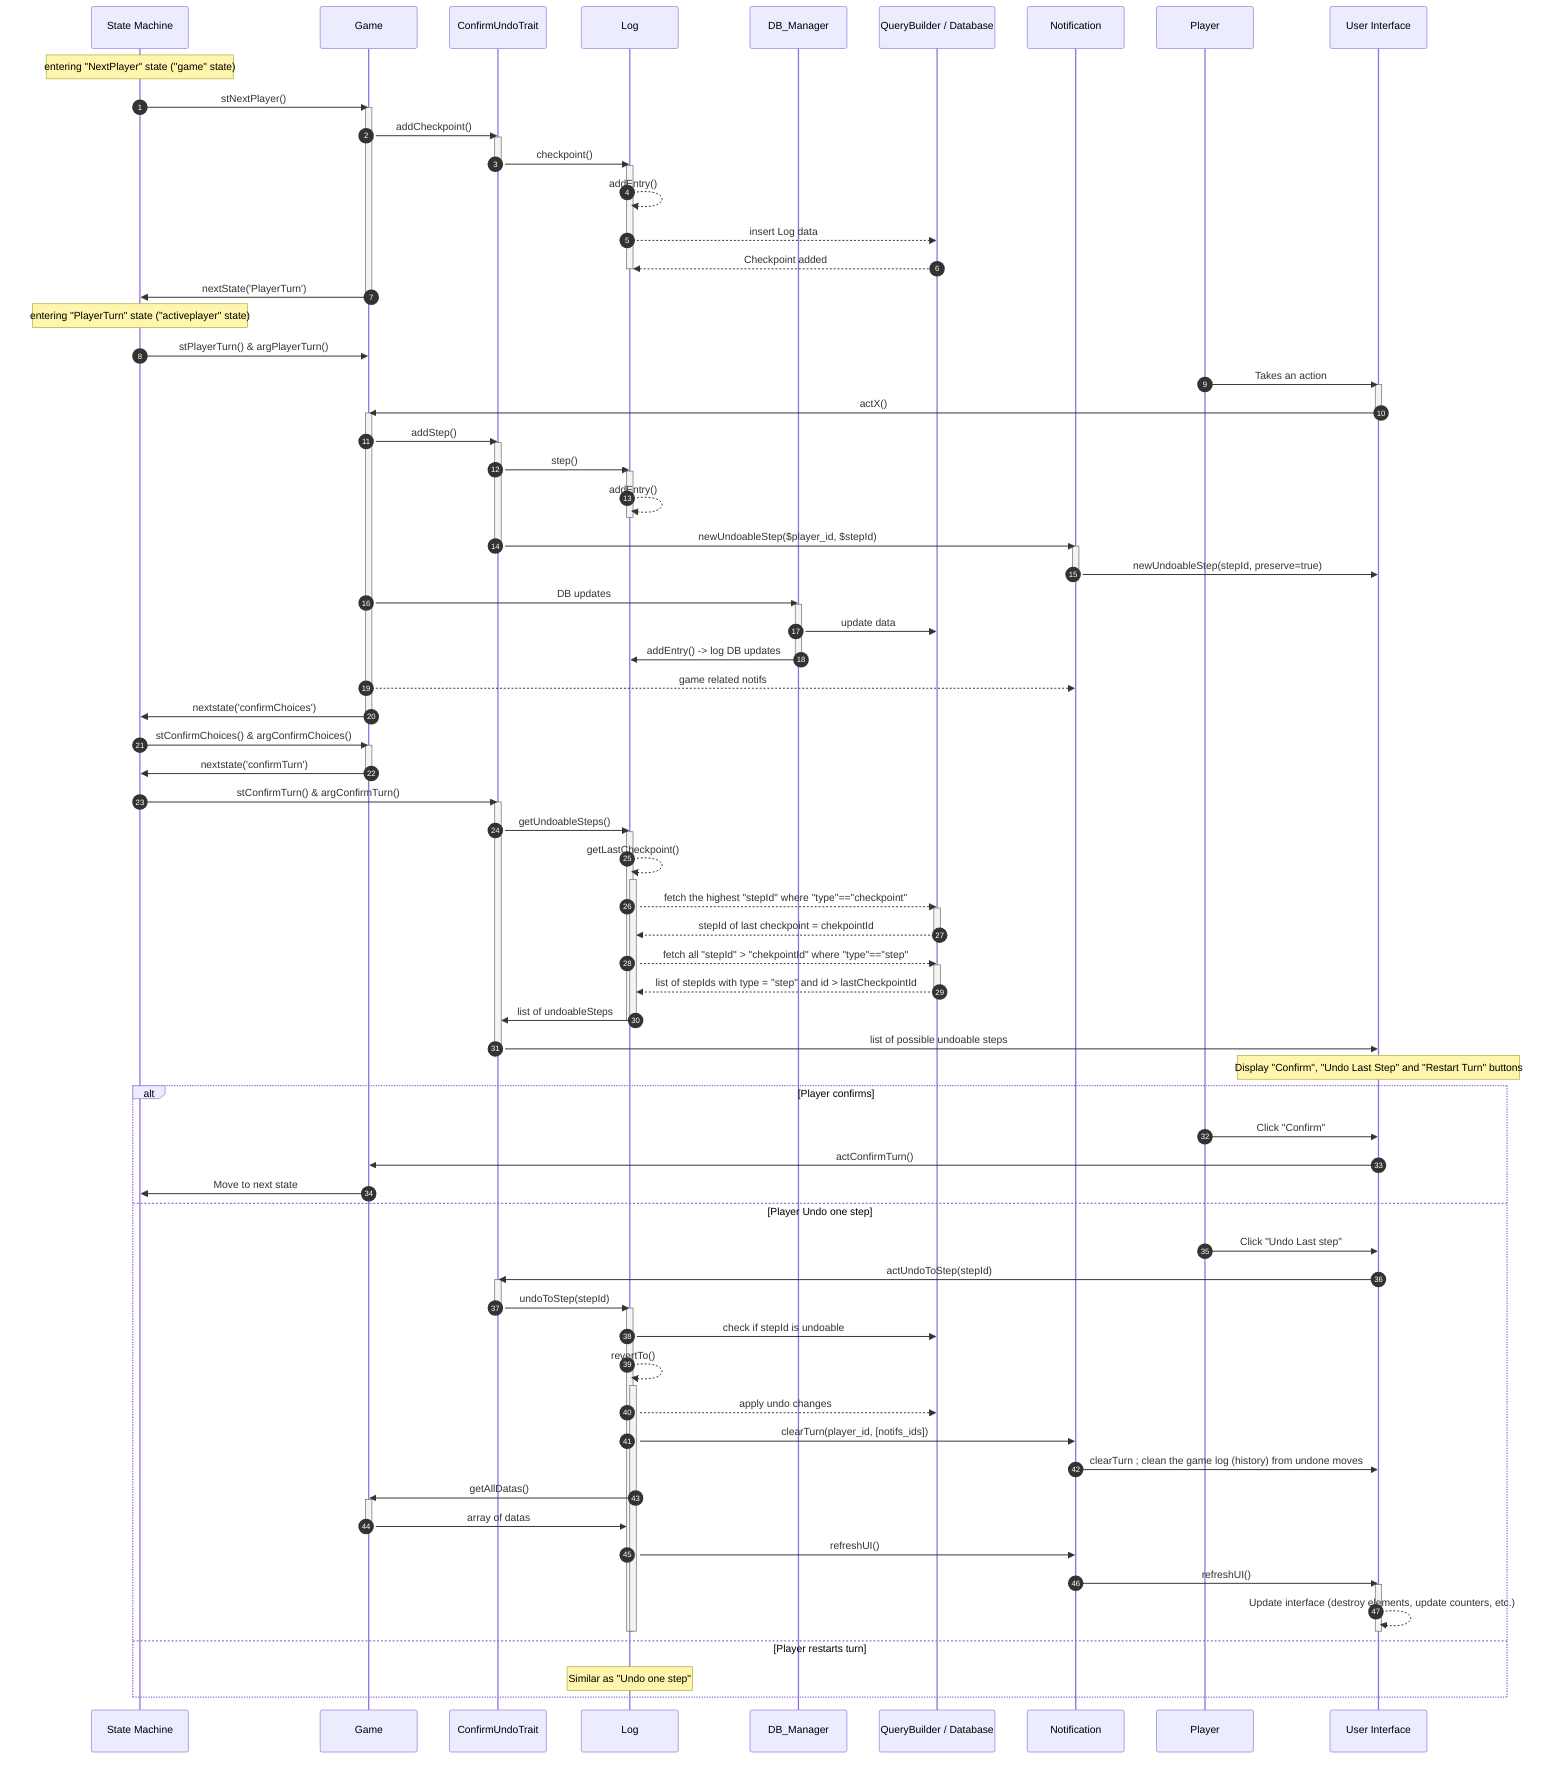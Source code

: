 sequenceDiagram
    autonumber
    participant SM as State Machine
    participant G as Game
    participant T as ConfirmUndoTrait
    participant L as Log
    participant M as DB_Manager
    participant DB as QueryBuilder / Database
    participant N as Notification
    participant P as Player
    participant UI as User Interface

    Note over SM: entering "NextPlayer" state ("game" state)
    SM ->> G: stNextPlayer()
    activate G
    G->>T: addCheckpoint()
    activate T
    T->>L: checkpoint()
    deactivate T
    activate L
    L-->>L:addEntry()
    L-->>DB: insert Log data
    DB-->>L: Checkpoint added
    deactivate L
    G->>SM: nextState('PlayerTurn')
    deactivate G
    Note over SM: entering "PlayerTurn" state ("activeplayer" state)
    SM ->> G: stPlayerTurn() & argPlayerTurn()

    P->>UI: Takes an action
    activate UI
    UI->>G: actX()
    deactivate UI
    activate G
    G->>T: addStep()
    activate T
    T->>L:step()
    activate L
    L-->>L:addEntry()
    deactivate L
    T->>N:newUndoableStep($player_id, $stepId)
    activate N
    deactivate T
    N->>UI:newUndoableStep(stepId, preserve=true)
    deactivate N
    G->>M: DB updates
    activate M
    M->>DB: update data
    M->>L: addEntry() -> log DB updates
    deactivate M
    G-->>N: game related notifs
    G->>SM: nextstate('confirmChoices')
    deactivate G
    SM->>G: stConfirmChoices() & argConfirmChoices()

    activate G
    G->>SM: nextstate('confirmTurn')
    deactivate G
    SM->> T: stConfirmTurn() & argConfirmTurn()
    activate T
    T->>L: getUndoableSteps()
    activate L
    L-->>L: getLastCheckpoint()
    activate L
    L-->>DB: fetch the highest "stepId" where "type"=="checkpoint"
    activate DB
    DB-->>L: stepId of last checkpoint = chekpointId
    deactivate DB
    L-->>DB:  fetch all "stepId" > "chekpointId" where "type"=="step"
    activate DB
    DB-->>L: list of stepIds with type = "step" and id > lastCheckpointId
    deactivate DB
    L->>T: list of undoableSteps
    deactivate L
    deactivate L
    T->>UI: list of possible undoable steps
    deactivate T
    Note over UI: Display "Confirm", "Undo Last Step" and "Restart Turn" buttons
    alt Player confirms
        P->>UI: Click "Confirm"
        UI->>G: actConfirmTurn()
        G->>SM: Move to next state
    else Player Undo one step
        P->>UI: Click "Undo Last step"
        UI->>T: actUndoToStep(stepId)
        activate T
        T->>L: undoToStep(stepId)
        deactivate T
        activate L
        L->>DB: check if stepId is undoable
        L-->>L: revertTo()
        activate L
        L-->>DB: apply undo changes
        L->>N: clearTurn(player_id, [notifs_ids])
        N->>UI: clearTurn #59; clean the game log (history) from undone moves
        L->>G: getAllDatas()
        activate G
        G->>L: array of datas
        deactivate G
        L->>N: refreshUI()
        N->>UI: refreshUI()
        activate UI
        UI-->>UI: Update interface (destroy elements, update counters, etc.)
        deactivate UI
        deactivate L
        deactivate L
    else Player restarts turn
        Note over L: Similar as "Undo one step"
    end